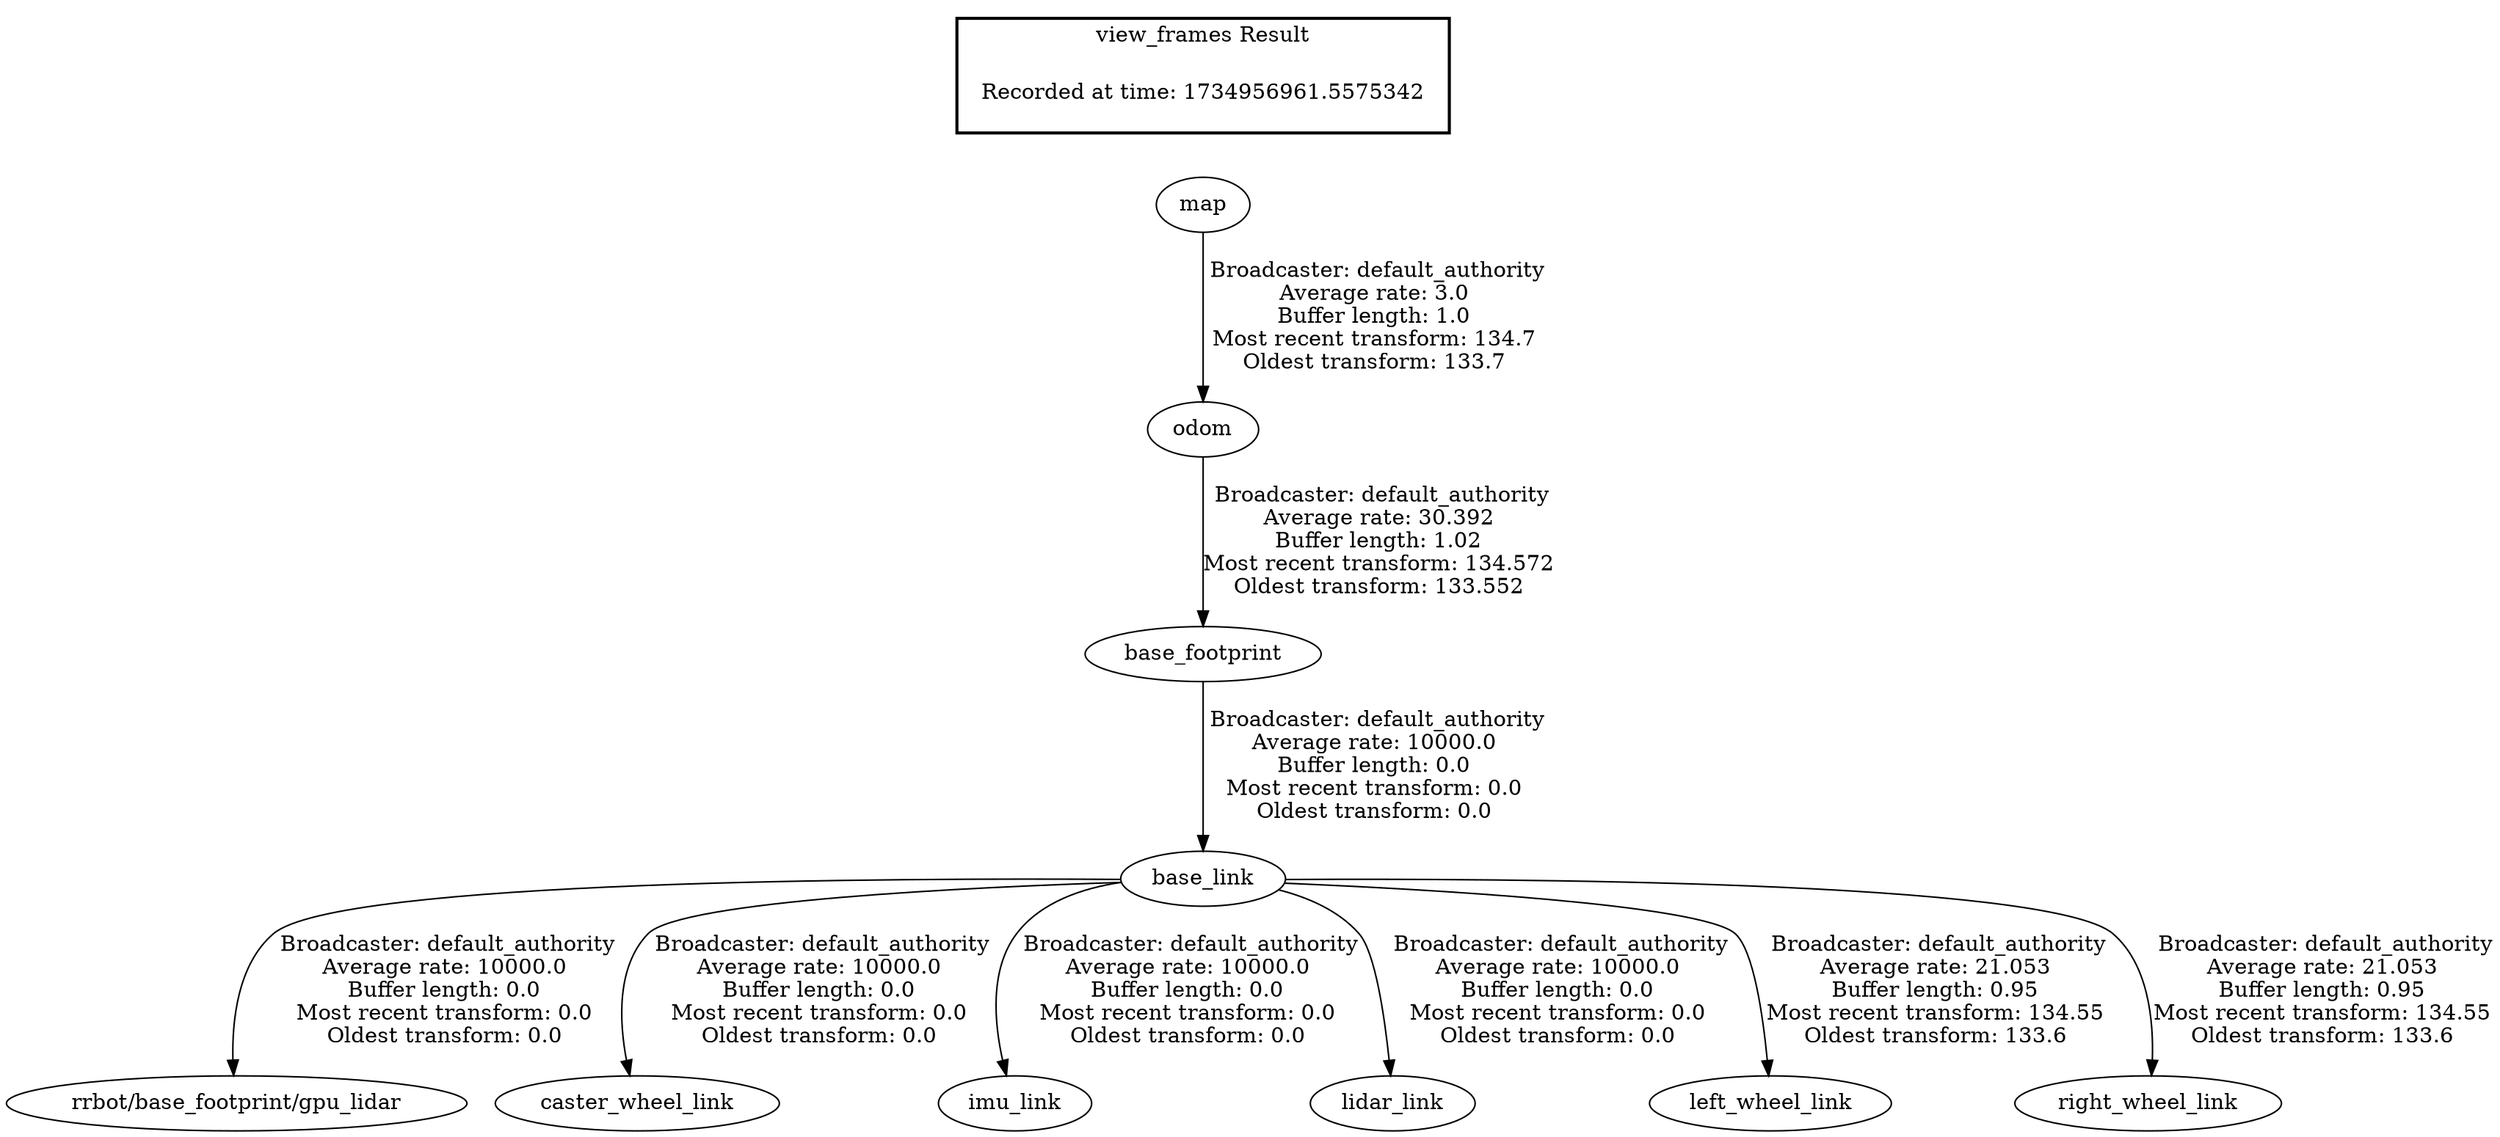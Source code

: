 digraph G {
"map" -> "odom"[label=" Broadcaster: default_authority\nAverage rate: 3.0\nBuffer length: 1.0\nMost recent transform: 134.7\nOldest transform: 133.7\n"];
"base_link" -> "rrbot/base_footprint/gpu_lidar"[label=" Broadcaster: default_authority\nAverage rate: 10000.0\nBuffer length: 0.0\nMost recent transform: 0.0\nOldest transform: 0.0\n"];
"base_footprint" -> "base_link"[label=" Broadcaster: default_authority\nAverage rate: 10000.0\nBuffer length: 0.0\nMost recent transform: 0.0\nOldest transform: 0.0\n"];
"odom" -> "base_footprint"[label=" Broadcaster: default_authority\nAverage rate: 30.392\nBuffer length: 1.02\nMost recent transform: 134.572\nOldest transform: 133.552\n"];
"base_link" -> "caster_wheel_link"[label=" Broadcaster: default_authority\nAverage rate: 10000.0\nBuffer length: 0.0\nMost recent transform: 0.0\nOldest transform: 0.0\n"];
"base_link" -> "imu_link"[label=" Broadcaster: default_authority\nAverage rate: 10000.0\nBuffer length: 0.0\nMost recent transform: 0.0\nOldest transform: 0.0\n"];
"base_link" -> "lidar_link"[label=" Broadcaster: default_authority\nAverage rate: 10000.0\nBuffer length: 0.0\nMost recent transform: 0.0\nOldest transform: 0.0\n"];
"base_link" -> "left_wheel_link"[label=" Broadcaster: default_authority\nAverage rate: 21.053\nBuffer length: 0.95\nMost recent transform: 134.55\nOldest transform: 133.6\n"];
"base_link" -> "right_wheel_link"[label=" Broadcaster: default_authority\nAverage rate: 21.053\nBuffer length: 0.95\nMost recent transform: 134.55\nOldest transform: 133.6\n"];
edge [style=invis];
 subgraph cluster_legend { style=bold; color=black; label ="view_frames Result";
"Recorded at time: 1734956961.5575342"[ shape=plaintext ] ;
}->"map";
}